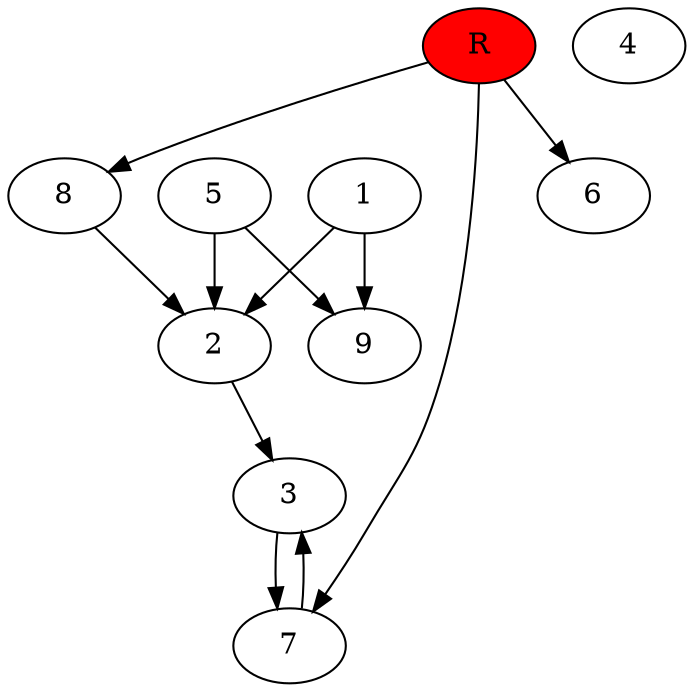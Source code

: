 digraph prb30711 {
	1
	2
	3
	4
	5
	6
	7
	8
	R [fillcolor="#ff0000" style=filled]
	1 -> 2
	1 -> 9
	2 -> 3
	3 -> 7
	5 -> 2
	5 -> 9
	7 -> 3
	8 -> 2
	R -> 6
	R -> 7
	R -> 8
}
